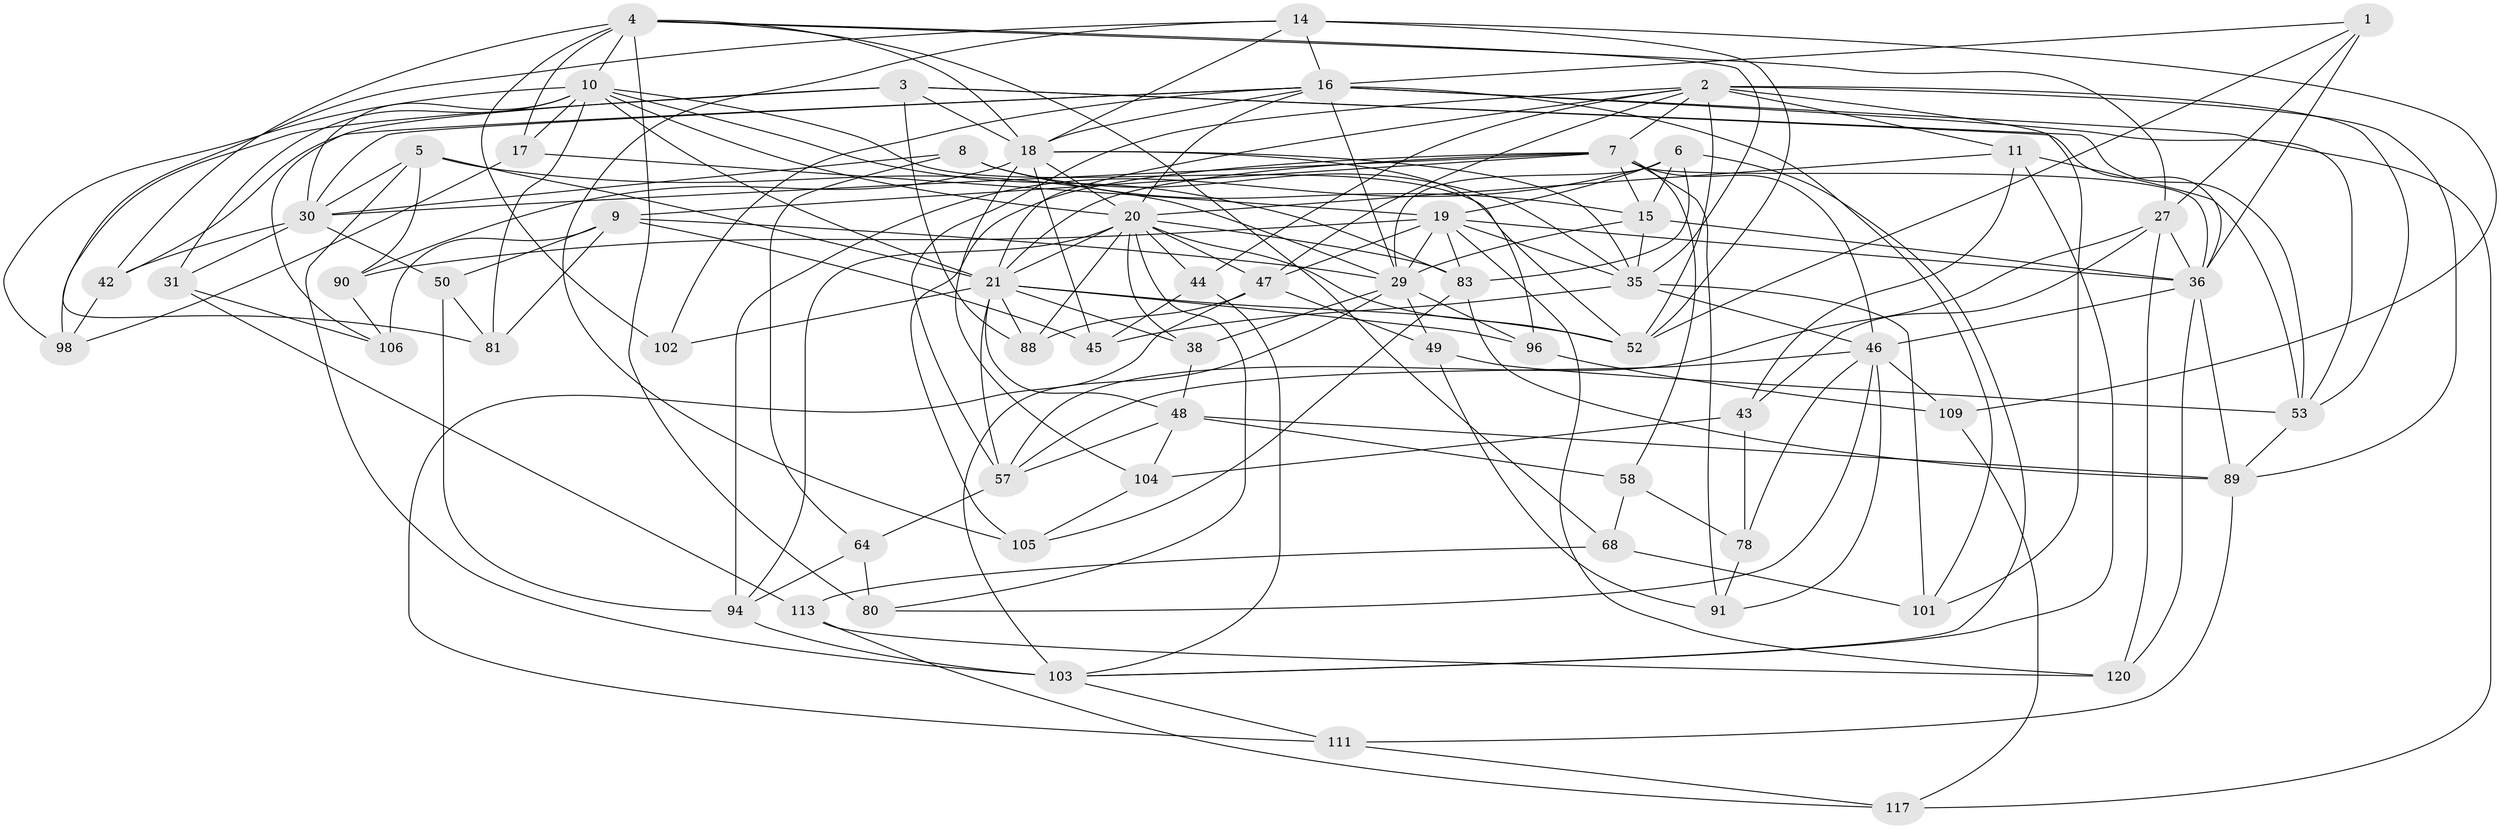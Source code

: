 // original degree distribution, {4: 1.0}
// Generated by graph-tools (version 1.1) at 2025/16/03/09/25 04:16:15]
// undirected, 63 vertices, 182 edges
graph export_dot {
graph [start="1"]
  node [color=gray90,style=filled];
  1;
  2 [super="+63+13"];
  3 [super="+62"];
  4 [super="+34+70"];
  5 [super="+54"];
  6 [super="+66"];
  7 [super="+25+12"];
  8;
  9 [super="+107"];
  10 [super="+77+73"];
  11 [super="+28"];
  14 [super="+114"];
  15 [super="+93"];
  16 [super="+33+22"];
  17;
  18 [super="+41+92"];
  19 [super="+24+32+65"];
  20 [super="+125+82"];
  21 [super="+23+26+37"];
  27 [super="+40"];
  29 [super="+60"];
  30 [super="+59+71"];
  31;
  35 [super="+39"];
  36 [super="+110+112"];
  38;
  42;
  43;
  44;
  45;
  46 [super="+74+51"];
  47 [super="+119"];
  48 [super="+76"];
  49;
  50;
  52 [super="+75"];
  53 [super="+61"];
  57 [super="+67"];
  58;
  64;
  68;
  78;
  80;
  81;
  83 [super="+99"];
  88;
  89 [super="+121"];
  90;
  91;
  94 [super="+95"];
  96;
  98;
  101;
  102;
  103 [super="+108"];
  104;
  105;
  106;
  109;
  111;
  113;
  117;
  120;
  1 -- 27;
  1 -- 52;
  1 -- 16;
  1 -- 36;
  2 -- 21;
  2 -- 57;
  2 -- 52;
  2 -- 47;
  2 -- 101;
  2 -- 53;
  2 -- 7;
  2 -- 89;
  2 -- 44;
  2 -- 11;
  3 -- 53;
  3 -- 36;
  3 -- 98;
  3 -- 88;
  3 -- 106;
  3 -- 18;
  4 -- 102 [weight=2];
  4 -- 17;
  4 -- 42;
  4 -- 68;
  4 -- 80;
  4 -- 35;
  4 -- 10;
  4 -- 27;
  4 -- 18;
  5 -- 30;
  5 -- 90;
  5 -- 21;
  5 -- 103;
  5 -- 29 [weight=2];
  6 -- 94;
  6 -- 103;
  6 -- 19;
  6 -- 29;
  6 -- 83;
  6 -- 15;
  7 -- 9;
  7 -- 36;
  7 -- 21;
  7 -- 91;
  7 -- 46;
  7 -- 105;
  7 -- 58;
  7 -- 30;
  7 -- 15;
  8 -- 15;
  8 -- 64;
  8 -- 30;
  8 -- 35;
  9 -- 45;
  9 -- 29;
  9 -- 81;
  9 -- 50;
  9 -- 106;
  10 -- 81;
  10 -- 31;
  10 -- 17;
  10 -- 21;
  10 -- 83;
  10 -- 52;
  10 -- 98;
  10 -- 30;
  10 -- 20;
  11 -- 53;
  11 -- 43;
  11 -- 20 [weight=2];
  11 -- 103;
  14 -- 109;
  14 -- 52;
  14 -- 81;
  14 -- 105;
  14 -- 18;
  14 -- 16;
  15 -- 36;
  15 -- 29;
  15 -- 35;
  16 -- 102;
  16 -- 18;
  16 -- 20;
  16 -- 42;
  16 -- 29 [weight=2];
  16 -- 101;
  16 -- 53;
  16 -- 117;
  16 -- 30;
  17 -- 98;
  17 -- 19;
  18 -- 104;
  18 -- 96;
  18 -- 90;
  18 -- 45;
  18 -- 35;
  18 -- 20;
  19 -- 83;
  19 -- 120;
  19 -- 47;
  19 -- 36 [weight=2];
  19 -- 29;
  19 -- 35;
  19 -- 90;
  20 -- 80;
  20 -- 38;
  20 -- 44;
  20 -- 47;
  20 -- 83;
  20 -- 52;
  20 -- 21;
  20 -- 88;
  20 -- 94;
  21 -- 88;
  21 -- 96;
  21 -- 48;
  21 -- 102;
  21 -- 38;
  21 -- 57;
  21 -- 52;
  27 -- 36;
  27 -- 120;
  27 -- 43;
  27 -- 57;
  29 -- 96;
  29 -- 38;
  29 -- 103;
  29 -- 49;
  30 -- 42;
  30 -- 50;
  30 -- 31;
  31 -- 106;
  31 -- 113;
  35 -- 101;
  35 -- 45;
  35 -- 46;
  36 -- 120;
  36 -- 46;
  36 -- 89;
  38 -- 48;
  42 -- 98;
  43 -- 104;
  43 -- 78;
  44 -- 45;
  44 -- 103;
  46 -- 91;
  46 -- 109;
  46 -- 78;
  46 -- 57;
  46 -- 80;
  47 -- 111;
  47 -- 49;
  47 -- 88;
  48 -- 57;
  48 -- 58;
  48 -- 104;
  48 -- 89;
  49 -- 91;
  49 -- 53;
  50 -- 81;
  50 -- 94;
  53 -- 89;
  57 -- 64;
  58 -- 78;
  58 -- 68;
  64 -- 94;
  64 -- 80;
  68 -- 101;
  68 -- 113;
  78 -- 91;
  83 -- 89;
  83 -- 105;
  89 -- 111;
  90 -- 106;
  94 -- 103 [weight=2];
  96 -- 109;
  103 -- 111;
  104 -- 105;
  109 -- 117;
  111 -- 117;
  113 -- 120;
  113 -- 117;
}
